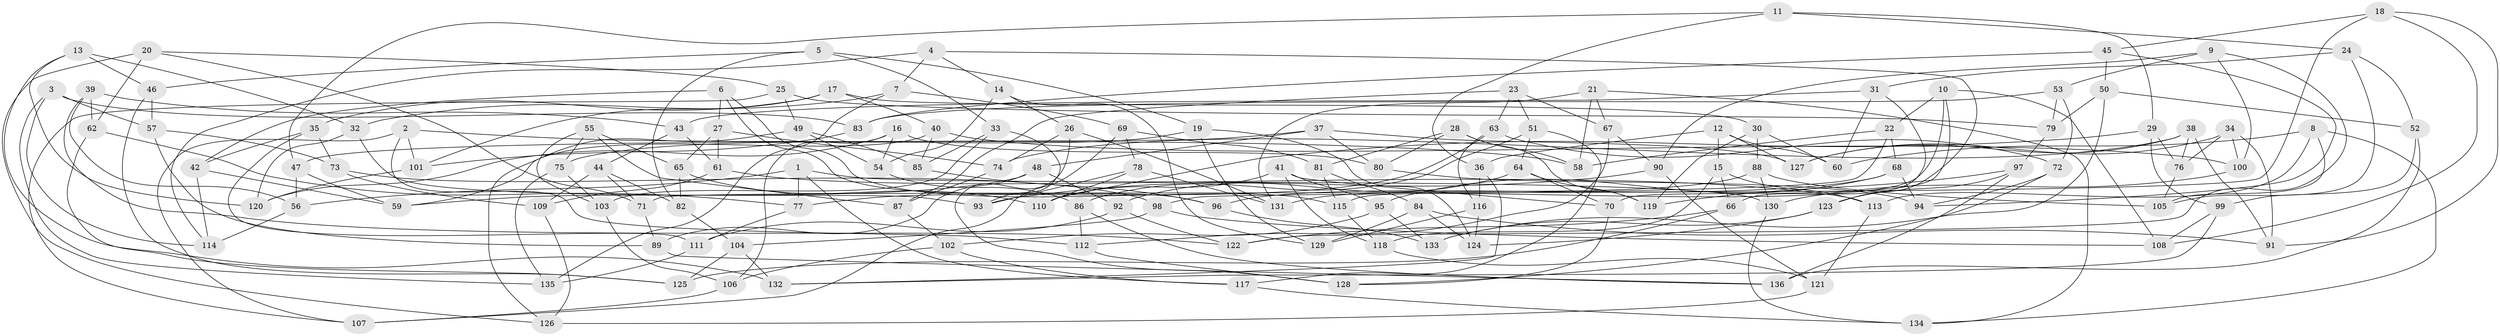 // Generated by graph-tools (version 1.1) at 2025/26/03/09/25 03:26:51]
// undirected, 136 vertices, 272 edges
graph export_dot {
graph [start="1"]
  node [color=gray90,style=filled];
  1;
  2;
  3;
  4;
  5;
  6;
  7;
  8;
  9;
  10;
  11;
  12;
  13;
  14;
  15;
  16;
  17;
  18;
  19;
  20;
  21;
  22;
  23;
  24;
  25;
  26;
  27;
  28;
  29;
  30;
  31;
  32;
  33;
  34;
  35;
  36;
  37;
  38;
  39;
  40;
  41;
  42;
  43;
  44;
  45;
  46;
  47;
  48;
  49;
  50;
  51;
  52;
  53;
  54;
  55;
  56;
  57;
  58;
  59;
  60;
  61;
  62;
  63;
  64;
  65;
  66;
  67;
  68;
  69;
  70;
  71;
  72;
  73;
  74;
  75;
  76;
  77;
  78;
  79;
  80;
  81;
  82;
  83;
  84;
  85;
  86;
  87;
  88;
  89;
  90;
  91;
  92;
  93;
  94;
  95;
  96;
  97;
  98;
  99;
  100;
  101;
  102;
  103;
  104;
  105;
  106;
  107;
  108;
  109;
  110;
  111;
  112;
  113;
  114;
  115;
  116;
  117;
  118;
  119;
  120;
  121;
  122;
  123;
  124;
  125;
  126;
  127;
  128;
  129;
  130;
  131;
  132;
  133;
  134;
  135;
  136;
  1 -- 117;
  1 -- 130;
  1 -- 77;
  1 -- 56;
  2 -- 112;
  2 -- 58;
  2 -- 107;
  2 -- 101;
  3 -- 135;
  3 -- 57;
  3 -- 114;
  3 -- 83;
  4 -- 7;
  4 -- 14;
  4 -- 114;
  4 -- 123;
  5 -- 33;
  5 -- 19;
  5 -- 82;
  5 -- 46;
  6 -- 96;
  6 -- 27;
  6 -- 42;
  6 -- 115;
  7 -- 69;
  7 -- 32;
  7 -- 135;
  8 -- 60;
  8 -- 134;
  8 -- 113;
  8 -- 105;
  9 -- 122;
  9 -- 100;
  9 -- 90;
  9 -- 53;
  10 -- 70;
  10 -- 22;
  10 -- 115;
  10 -- 108;
  11 -- 24;
  11 -- 47;
  11 -- 29;
  11 -- 36;
  12 -- 127;
  12 -- 15;
  12 -- 36;
  12 -- 60;
  13 -- 46;
  13 -- 132;
  13 -- 120;
  13 -- 32;
  14 -- 26;
  14 -- 129;
  14 -- 54;
  15 -- 113;
  15 -- 66;
  15 -- 118;
  16 -- 80;
  16 -- 54;
  16 -- 106;
  16 -- 120;
  17 -- 30;
  17 -- 101;
  17 -- 35;
  17 -- 40;
  18 -- 71;
  18 -- 45;
  18 -- 91;
  18 -- 108;
  19 -- 129;
  19 -- 124;
  19 -- 75;
  20 -- 62;
  20 -- 126;
  20 -- 71;
  20 -- 25;
  21 -- 67;
  21 -- 58;
  21 -- 134;
  21 -- 131;
  22 -- 58;
  22 -- 98;
  22 -- 68;
  23 -- 67;
  23 -- 87;
  23 -- 63;
  23 -- 51;
  24 -- 31;
  24 -- 52;
  24 -- 105;
  25 -- 107;
  25 -- 79;
  25 -- 49;
  26 -- 128;
  26 -- 74;
  26 -- 131;
  27 -- 61;
  27 -- 65;
  27 -- 74;
  28 -- 81;
  28 -- 119;
  28 -- 80;
  28 -- 58;
  29 -- 76;
  29 -- 99;
  29 -- 110;
  30 -- 119;
  30 -- 60;
  30 -- 88;
  31 -- 60;
  31 -- 66;
  31 -- 43;
  32 -- 93;
  32 -- 120;
  33 -- 85;
  33 -- 103;
  33 -- 93;
  34 -- 76;
  34 -- 91;
  34 -- 100;
  34 -- 127;
  35 -- 111;
  35 -- 73;
  35 -- 42;
  36 -- 116;
  36 -- 132;
  37 -- 127;
  37 -- 80;
  37 -- 47;
  37 -- 48;
  38 -- 91;
  38 -- 74;
  38 -- 127;
  38 -- 76;
  39 -- 56;
  39 -- 62;
  39 -- 122;
  39 -- 43;
  40 -- 85;
  40 -- 59;
  40 -- 100;
  41 -- 118;
  41 -- 95;
  41 -- 70;
  41 -- 110;
  42 -- 114;
  42 -- 59;
  43 -- 44;
  43 -- 61;
  44 -- 71;
  44 -- 109;
  44 -- 82;
  45 -- 94;
  45 -- 83;
  45 -- 50;
  46 -- 57;
  46 -- 125;
  47 -- 56;
  47 -- 59;
  48 -- 89;
  48 -- 92;
  48 -- 59;
  49 -- 126;
  49 -- 54;
  49 -- 85;
  50 -- 52;
  50 -- 79;
  50 -- 133;
  51 -- 64;
  51 -- 86;
  51 -- 117;
  52 -- 99;
  52 -- 136;
  53 -- 79;
  53 -- 83;
  53 -- 72;
  54 -- 86;
  55 -- 87;
  55 -- 75;
  55 -- 65;
  55 -- 103;
  56 -- 114;
  57 -- 73;
  57 -- 89;
  61 -- 113;
  61 -- 109;
  62 -- 77;
  62 -- 125;
  63 -- 116;
  63 -- 77;
  63 -- 72;
  64 -- 70;
  64 -- 92;
  64 -- 119;
  65 -- 82;
  65 -- 110;
  66 -- 125;
  66 -- 122;
  67 -- 90;
  67 -- 112;
  68 -- 95;
  68 -- 96;
  68 -- 94;
  69 -- 81;
  69 -- 107;
  69 -- 78;
  70 -- 128;
  71 -- 89;
  72 -- 94;
  72 -- 128;
  73 -- 98;
  73 -- 109;
  74 -- 87;
  75 -- 103;
  75 -- 135;
  76 -- 105;
  77 -- 111;
  78 -- 131;
  78 -- 93;
  78 -- 110;
  79 -- 97;
  80 -- 94;
  81 -- 84;
  81 -- 115;
  82 -- 104;
  83 -- 101;
  84 -- 129;
  84 -- 91;
  84 -- 124;
  85 -- 96;
  86 -- 112;
  86 -- 136;
  87 -- 102;
  88 -- 131;
  88 -- 105;
  88 -- 130;
  89 -- 136;
  90 -- 121;
  90 -- 93;
  92 -- 122;
  92 -- 111;
  95 -- 102;
  95 -- 133;
  96 -- 133;
  97 -- 136;
  97 -- 119;
  97 -- 123;
  98 -- 108;
  98 -- 104;
  99 -- 108;
  99 -- 132;
  100 -- 130;
  101 -- 120;
  102 -- 106;
  102 -- 117;
  103 -- 106;
  104 -- 125;
  104 -- 132;
  106 -- 107;
  109 -- 126;
  111 -- 135;
  112 -- 128;
  113 -- 121;
  115 -- 118;
  116 -- 129;
  116 -- 124;
  117 -- 134;
  118 -- 121;
  121 -- 126;
  123 -- 124;
  123 -- 133;
  130 -- 134;
}
